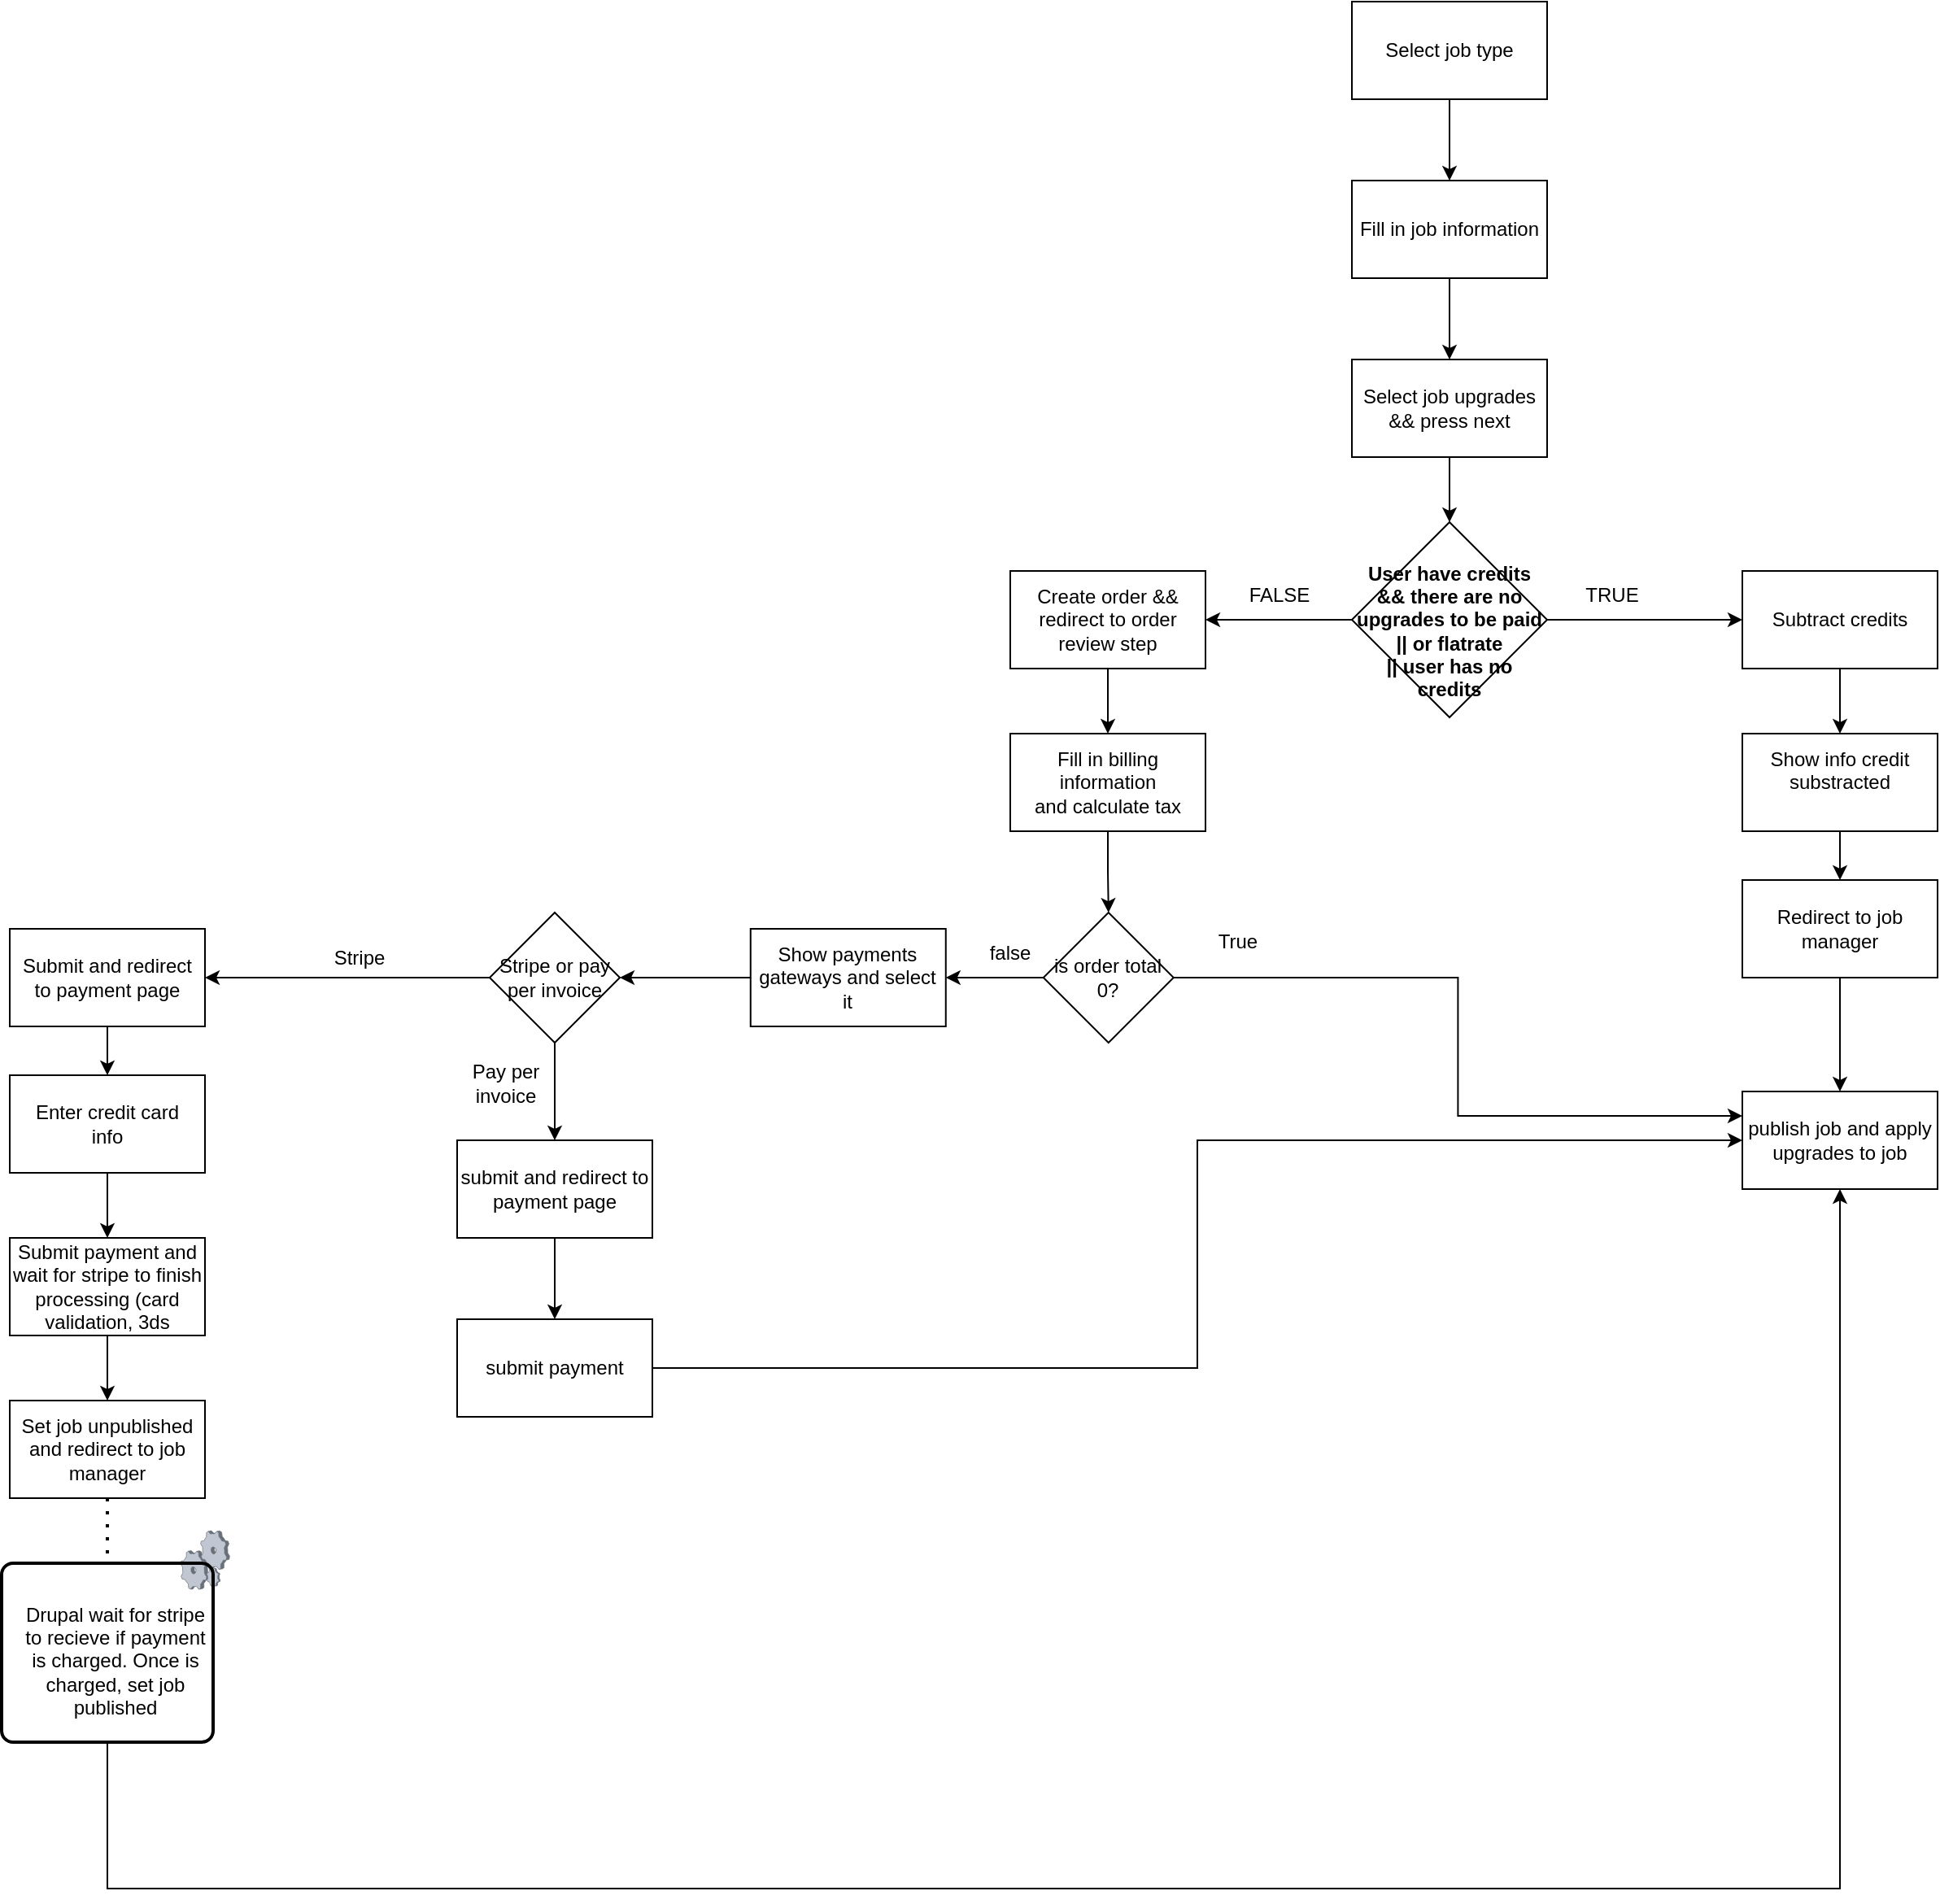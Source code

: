 <mxfile version="15.5.8" type="github">
  <diagram id="-u9c0rNSNzjVBrYj03Kq" name="Page-1">
    <mxGraphModel dx="2912" dy="1151" grid="1" gridSize="10" guides="1" tooltips="1" connect="1" arrows="1" fold="1" page="1" pageScale="1" pageWidth="850" pageHeight="1100" math="0" shadow="0">
      <root>
        <mxCell id="0" />
        <mxCell id="1" parent="0" />
        <mxCell id="EgzlLgq-aQsE86DNONWg-1" value="" style="edgeStyle=orthogonalEdgeStyle;rounded=0;orthogonalLoop=1;jettySize=auto;html=1;" edge="1" parent="1" source="EgzlLgq-aQsE86DNONWg-2" target="EgzlLgq-aQsE86DNONWg-4">
          <mxGeometry relative="1" as="geometry" />
        </mxCell>
        <mxCell id="EgzlLgq-aQsE86DNONWg-2" value="Select job type" style="rounded=0;whiteSpace=wrap;html=1;" vertex="1" parent="1">
          <mxGeometry x="280" y="20" width="120" height="60" as="geometry" />
        </mxCell>
        <mxCell id="EgzlLgq-aQsE86DNONWg-3" value="" style="edgeStyle=orthogonalEdgeStyle;rounded=0;orthogonalLoop=1;jettySize=auto;html=1;" edge="1" parent="1" source="EgzlLgq-aQsE86DNONWg-4" target="EgzlLgq-aQsE86DNONWg-6">
          <mxGeometry relative="1" as="geometry" />
        </mxCell>
        <mxCell id="EgzlLgq-aQsE86DNONWg-4" value="Fill in job information" style="whiteSpace=wrap;html=1;rounded=0;" vertex="1" parent="1">
          <mxGeometry x="280" y="130" width="120" height="60" as="geometry" />
        </mxCell>
        <mxCell id="EgzlLgq-aQsE86DNONWg-5" value="" style="edgeStyle=orthogonalEdgeStyle;rounded=0;orthogonalLoop=1;jettySize=auto;html=1;" edge="1" parent="1" source="EgzlLgq-aQsE86DNONWg-6" target="EgzlLgq-aQsE86DNONWg-9">
          <mxGeometry relative="1" as="geometry" />
        </mxCell>
        <mxCell id="EgzlLgq-aQsE86DNONWg-6" value="Select job upgrades &amp;amp;&amp;amp; press next" style="whiteSpace=wrap;html=1;rounded=0;" vertex="1" parent="1">
          <mxGeometry x="280" y="240" width="120" height="60" as="geometry" />
        </mxCell>
        <mxCell id="EgzlLgq-aQsE86DNONWg-7" value="" style="edgeStyle=orthogonalEdgeStyle;rounded=0;orthogonalLoop=1;jettySize=auto;html=1;" edge="1" parent="1" source="EgzlLgq-aQsE86DNONWg-9" target="EgzlLgq-aQsE86DNONWg-11">
          <mxGeometry relative="1" as="geometry" />
        </mxCell>
        <mxCell id="EgzlLgq-aQsE86DNONWg-8" value="" style="edgeStyle=orthogonalEdgeStyle;rounded=0;orthogonalLoop=1;jettySize=auto;html=1;" edge="1" parent="1" source="EgzlLgq-aQsE86DNONWg-9" target="EgzlLgq-aQsE86DNONWg-13">
          <mxGeometry relative="1" as="geometry" />
        </mxCell>
        <mxCell id="EgzlLgq-aQsE86DNONWg-9" value="&lt;b&gt;&lt;br&gt;User have credits &amp;amp;&amp;amp; there are no upgrades to be paid || or flatrate&lt;br&gt;|| user has no credits&lt;br&gt;&lt;/b&gt;" style="rhombus;whiteSpace=wrap;html=1;rounded=0;" vertex="1" parent="1">
          <mxGeometry x="280" y="340" width="120" height="120" as="geometry" />
        </mxCell>
        <mxCell id="EgzlLgq-aQsE86DNONWg-10" value="" style="edgeStyle=orthogonalEdgeStyle;rounded=0;orthogonalLoop=1;jettySize=auto;html=1;" edge="1" parent="1" source="EgzlLgq-aQsE86DNONWg-11" target="EgzlLgq-aQsE86DNONWg-27">
          <mxGeometry relative="1" as="geometry" />
        </mxCell>
        <mxCell id="EgzlLgq-aQsE86DNONWg-11" value="Subtract credits" style="whiteSpace=wrap;html=1;rounded=0;" vertex="1" parent="1">
          <mxGeometry x="520" y="370" width="120" height="60" as="geometry" />
        </mxCell>
        <mxCell id="EgzlLgq-aQsE86DNONWg-12" value="" style="edgeStyle=orthogonalEdgeStyle;rounded=0;orthogonalLoop=1;jettySize=auto;html=1;" edge="1" parent="1" source="EgzlLgq-aQsE86DNONWg-13" target="EgzlLgq-aQsE86DNONWg-15">
          <mxGeometry relative="1" as="geometry" />
        </mxCell>
        <mxCell id="EgzlLgq-aQsE86DNONWg-13" value="Create order &amp;amp;&amp;amp; redirect to order review step" style="whiteSpace=wrap;html=1;rounded=0;" vertex="1" parent="1">
          <mxGeometry x="70" y="370" width="120" height="60" as="geometry" />
        </mxCell>
        <mxCell id="EgzlLgq-aQsE86DNONWg-39" value="" style="edgeStyle=orthogonalEdgeStyle;rounded=0;orthogonalLoop=1;jettySize=auto;html=1;" edge="1" parent="1" source="EgzlLgq-aQsE86DNONWg-15" target="EgzlLgq-aQsE86DNONWg-38">
          <mxGeometry relative="1" as="geometry" />
        </mxCell>
        <mxCell id="EgzlLgq-aQsE86DNONWg-15" value="Fill in billing information&lt;br&gt;and calculate tax" style="whiteSpace=wrap;html=1;rounded=0;" vertex="1" parent="1">
          <mxGeometry x="70" y="470" width="120" height="60" as="geometry" />
        </mxCell>
        <mxCell id="EgzlLgq-aQsE86DNONWg-46" style="edgeStyle=orthogonalEdgeStyle;rounded=0;orthogonalLoop=1;jettySize=auto;html=1;" edge="1" parent="1" source="EgzlLgq-aQsE86DNONWg-17" target="EgzlLgq-aQsE86DNONWg-21">
          <mxGeometry relative="1" as="geometry" />
        </mxCell>
        <mxCell id="EgzlLgq-aQsE86DNONWg-17" value="Submit and redirect&lt;br&gt;to payment page" style="whiteSpace=wrap;html=1;rounded=0;" vertex="1" parent="1">
          <mxGeometry x="-545" y="590" width="120" height="60" as="geometry" />
        </mxCell>
        <mxCell id="EgzlLgq-aQsE86DNONWg-20" value="" style="edgeStyle=orthogonalEdgeStyle;rounded=0;orthogonalLoop=1;jettySize=auto;html=1;" edge="1" parent="1" source="EgzlLgq-aQsE86DNONWg-21" target="EgzlLgq-aQsE86DNONWg-23">
          <mxGeometry relative="1" as="geometry" />
        </mxCell>
        <mxCell id="EgzlLgq-aQsE86DNONWg-21" value="Enter credit card &lt;br&gt;info" style="whiteSpace=wrap;html=1;rounded=0;" vertex="1" parent="1">
          <mxGeometry x="-545" y="680" width="120" height="60" as="geometry" />
        </mxCell>
        <mxCell id="EgzlLgq-aQsE86DNONWg-22" value="" style="edgeStyle=orthogonalEdgeStyle;rounded=0;orthogonalLoop=1;jettySize=auto;html=1;startArrow=none;exitX=0.5;exitY=1;exitDx=0;exitDy=0;" edge="1" parent="1" source="EgzlLgq-aQsE86DNONWg-23" target="EgzlLgq-aQsE86DNONWg-25">
          <mxGeometry relative="1" as="geometry">
            <mxPoint x="190.19" y="1310" as="sourcePoint" />
            <Array as="points">
              <mxPoint x="-485" y="890" />
              <mxPoint x="-490" y="890" />
            </Array>
          </mxGeometry>
        </mxCell>
        <mxCell id="EgzlLgq-aQsE86DNONWg-23" value="Submit payment and&lt;br&gt;wait for stripe to finish&lt;br&gt;processing (card validation, 3ds" style="whiteSpace=wrap;html=1;rounded=0;" vertex="1" parent="1">
          <mxGeometry x="-545" y="780" width="120" height="60" as="geometry" />
        </mxCell>
        <mxCell id="EgzlLgq-aQsE86DNONWg-25" value="Set job unpublished and redirect to job manager" style="whiteSpace=wrap;html=1;rounded=0;" vertex="1" parent="1">
          <mxGeometry x="-545" y="880" width="120" height="60" as="geometry" />
        </mxCell>
        <mxCell id="EgzlLgq-aQsE86DNONWg-26" value="" style="edgeStyle=orthogonalEdgeStyle;rounded=0;orthogonalLoop=1;jettySize=auto;html=1;" edge="1" parent="1" source="EgzlLgq-aQsE86DNONWg-27" target="EgzlLgq-aQsE86DNONWg-36">
          <mxGeometry relative="1" as="geometry" />
        </mxCell>
        <mxCell id="EgzlLgq-aQsE86DNONWg-27" value="&lt;div&gt;Show info credit substracted&lt;/div&gt;&lt;div&gt;&lt;br&gt;&lt;/div&gt;" style="whiteSpace=wrap;html=1;rounded=0;" vertex="1" parent="1">
          <mxGeometry x="520" y="470" width="120" height="60" as="geometry" />
        </mxCell>
        <mxCell id="EgzlLgq-aQsE86DNONWg-28" value="publish job and apply upgrades to job" style="whiteSpace=wrap;html=1;rounded=0;" vertex="1" parent="1">
          <mxGeometry x="520" y="690" width="120" height="60" as="geometry" />
        </mxCell>
        <mxCell id="EgzlLgq-aQsE86DNONWg-29" value="" style="verticalLabelPosition=bottom;sketch=0;aspect=fixed;html=1;verticalAlign=top;strokeColor=none;align=center;outlineConnect=0;shape=mxgraph.citrix.process;" vertex="1" parent="1">
          <mxGeometry x="-440" y="960" width="30.19" height="36" as="geometry" />
        </mxCell>
        <mxCell id="EgzlLgq-aQsE86DNONWg-30" value="Drupal wait for stripe to recieve if payment is charged. Once is charged, set job published" style="text;html=1;strokeColor=none;fillColor=none;align=center;verticalAlign=middle;whiteSpace=wrap;rounded=0;" vertex="1" parent="1">
          <mxGeometry x="-540" y="960" width="120" height="160" as="geometry" />
        </mxCell>
        <mxCell id="EgzlLgq-aQsE86DNONWg-31" value="TRUE" style="text;html=1;strokeColor=none;fillColor=none;align=center;verticalAlign=middle;whiteSpace=wrap;rounded=0;" vertex="1" parent="1">
          <mxGeometry x="410" y="370" width="60" height="30" as="geometry" />
        </mxCell>
        <mxCell id="EgzlLgq-aQsE86DNONWg-32" value="FALSE" style="text;html=1;align=center;verticalAlign=middle;resizable=0;points=[];autosize=1;strokeColor=none;fillColor=none;" vertex="1" parent="1">
          <mxGeometry x="210.19" y="375" width="50" height="20" as="geometry" />
        </mxCell>
        <mxCell id="EgzlLgq-aQsE86DNONWg-33" style="edgeStyle=orthogonalEdgeStyle;rounded=0;orthogonalLoop=1;jettySize=auto;html=1;entryX=0.5;entryY=1;entryDx=0;entryDy=0;" edge="1" parent="1" source="EgzlLgq-aQsE86DNONWg-34" target="EgzlLgq-aQsE86DNONWg-28">
          <mxGeometry relative="1" as="geometry">
            <Array as="points">
              <mxPoint x="580" y="1180" />
            </Array>
          </mxGeometry>
        </mxCell>
        <mxCell id="EgzlLgq-aQsE86DNONWg-34" value="" style="rounded=1;whiteSpace=wrap;html=1;absoluteArcSize=1;arcSize=14;strokeWidth=2;fillColor=none;" vertex="1" parent="1">
          <mxGeometry x="-550" y="980" width="130" height="110" as="geometry" />
        </mxCell>
        <mxCell id="EgzlLgq-aQsE86DNONWg-35" style="edgeStyle=orthogonalEdgeStyle;rounded=0;orthogonalLoop=1;jettySize=auto;html=1;" edge="1" parent="1" source="EgzlLgq-aQsE86DNONWg-36" target="EgzlLgq-aQsE86DNONWg-28">
          <mxGeometry relative="1" as="geometry" />
        </mxCell>
        <mxCell id="EgzlLgq-aQsE86DNONWg-36" value="Redirect to job manager" style="whiteSpace=wrap;html=1;rounded=0;" vertex="1" parent="1">
          <mxGeometry x="520" y="560" width="120" height="60" as="geometry" />
        </mxCell>
        <mxCell id="EgzlLgq-aQsE86DNONWg-41" value="" style="edgeStyle=orthogonalEdgeStyle;rounded=0;orthogonalLoop=1;jettySize=auto;html=1;" edge="1" parent="1" source="EgzlLgq-aQsE86DNONWg-38" target="EgzlLgq-aQsE86DNONWg-40">
          <mxGeometry relative="1" as="geometry" />
        </mxCell>
        <mxCell id="EgzlLgq-aQsE86DNONWg-57" style="edgeStyle=orthogonalEdgeStyle;rounded=0;orthogonalLoop=1;jettySize=auto;html=1;entryX=0;entryY=0.25;entryDx=0;entryDy=0;" edge="1" parent="1" source="EgzlLgq-aQsE86DNONWg-38" target="EgzlLgq-aQsE86DNONWg-28">
          <mxGeometry relative="1" as="geometry" />
        </mxCell>
        <mxCell id="EgzlLgq-aQsE86DNONWg-38" value="is order total 0?" style="rhombus;whiteSpace=wrap;html=1;rounded=0;" vertex="1" parent="1">
          <mxGeometry x="90.38" y="580" width="80" height="80" as="geometry" />
        </mxCell>
        <mxCell id="EgzlLgq-aQsE86DNONWg-44" value="" style="edgeStyle=orthogonalEdgeStyle;rounded=0;orthogonalLoop=1;jettySize=auto;html=1;" edge="1" parent="1" source="EgzlLgq-aQsE86DNONWg-40" target="EgzlLgq-aQsE86DNONWg-43">
          <mxGeometry relative="1" as="geometry" />
        </mxCell>
        <mxCell id="EgzlLgq-aQsE86DNONWg-40" value="Show payments gateways and select it" style="whiteSpace=wrap;html=1;rounded=0;" vertex="1" parent="1">
          <mxGeometry x="-89.62" y="590" width="120" height="60" as="geometry" />
        </mxCell>
        <mxCell id="EgzlLgq-aQsE86DNONWg-45" style="edgeStyle=orthogonalEdgeStyle;rounded=0;orthogonalLoop=1;jettySize=auto;html=1;" edge="1" parent="1" source="EgzlLgq-aQsE86DNONWg-43" target="EgzlLgq-aQsE86DNONWg-17">
          <mxGeometry relative="1" as="geometry" />
        </mxCell>
        <mxCell id="EgzlLgq-aQsE86DNONWg-50" value="" style="edgeStyle=orthogonalEdgeStyle;rounded=0;orthogonalLoop=1;jettySize=auto;html=1;" edge="1" parent="1" source="EgzlLgq-aQsE86DNONWg-43" target="EgzlLgq-aQsE86DNONWg-49">
          <mxGeometry relative="1" as="geometry" />
        </mxCell>
        <mxCell id="EgzlLgq-aQsE86DNONWg-43" value="Stripe or pay per invoice" style="rhombus;whiteSpace=wrap;html=1;rounded=0;" vertex="1" parent="1">
          <mxGeometry x="-250" y="580" width="80" height="80" as="geometry" />
        </mxCell>
        <mxCell id="EgzlLgq-aQsE86DNONWg-47" value="&lt;div&gt;Stripe&lt;/div&gt;&lt;div&gt;&lt;br&gt;&lt;/div&gt;" style="text;html=1;strokeColor=none;fillColor=none;align=center;verticalAlign=middle;whiteSpace=wrap;rounded=0;" vertex="1" parent="1">
          <mxGeometry x="-360" y="600" width="60" height="30" as="geometry" />
        </mxCell>
        <mxCell id="EgzlLgq-aQsE86DNONWg-52" value="" style="edgeStyle=orthogonalEdgeStyle;rounded=0;orthogonalLoop=1;jettySize=auto;html=1;" edge="1" parent="1" source="EgzlLgq-aQsE86DNONWg-49" target="EgzlLgq-aQsE86DNONWg-51">
          <mxGeometry relative="1" as="geometry" />
        </mxCell>
        <mxCell id="EgzlLgq-aQsE86DNONWg-49" value="submit and redirect to payment page" style="whiteSpace=wrap;html=1;rounded=0;" vertex="1" parent="1">
          <mxGeometry x="-270" y="720" width="120" height="60" as="geometry" />
        </mxCell>
        <mxCell id="EgzlLgq-aQsE86DNONWg-54" style="edgeStyle=orthogonalEdgeStyle;rounded=0;orthogonalLoop=1;jettySize=auto;html=1;exitX=1;exitY=0.5;exitDx=0;exitDy=0;entryX=0;entryY=0.5;entryDx=0;entryDy=0;" edge="1" parent="1" source="EgzlLgq-aQsE86DNONWg-51" target="EgzlLgq-aQsE86DNONWg-28">
          <mxGeometry relative="1" as="geometry" />
        </mxCell>
        <mxCell id="EgzlLgq-aQsE86DNONWg-51" value="submit payment" style="whiteSpace=wrap;html=1;rounded=0;" vertex="1" parent="1">
          <mxGeometry x="-270" y="830" width="120" height="60" as="geometry" />
        </mxCell>
        <mxCell id="EgzlLgq-aQsE86DNONWg-56" value="" style="endArrow=none;dashed=1;html=1;dashPattern=1 3;strokeWidth=2;rounded=0;" edge="1" parent="1" source="EgzlLgq-aQsE86DNONWg-25">
          <mxGeometry width="50" height="50" relative="1" as="geometry">
            <mxPoint x="400" y="760" as="sourcePoint" />
            <mxPoint x="-485" y="980" as="targetPoint" />
          </mxGeometry>
        </mxCell>
        <mxCell id="EgzlLgq-aQsE86DNONWg-58" value="&lt;div&gt;True&lt;/div&gt;&lt;div&gt;&lt;br&gt;&lt;/div&gt;" style="text;html=1;strokeColor=none;fillColor=none;align=center;verticalAlign=middle;whiteSpace=wrap;rounded=0;" vertex="1" parent="1">
          <mxGeometry x="180" y="590" width="60" height="30" as="geometry" />
        </mxCell>
        <mxCell id="EgzlLgq-aQsE86DNONWg-59" value="false" style="text;html=1;strokeColor=none;fillColor=none;align=center;verticalAlign=middle;whiteSpace=wrap;rounded=0;" vertex="1" parent="1">
          <mxGeometry x="40" y="590" width="60" height="30" as="geometry" />
        </mxCell>
        <mxCell id="EgzlLgq-aQsE86DNONWg-60" value="Pay per invoice" style="text;html=1;strokeColor=none;fillColor=none;align=center;verticalAlign=middle;whiteSpace=wrap;rounded=0;" vertex="1" parent="1">
          <mxGeometry x="-270" y="670" width="60" height="30" as="geometry" />
        </mxCell>
      </root>
    </mxGraphModel>
  </diagram>
</mxfile>
